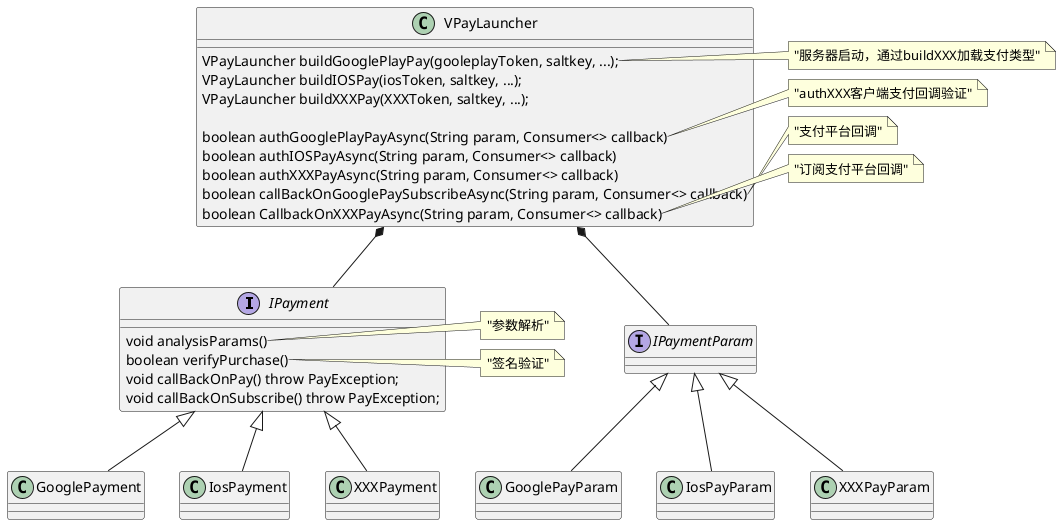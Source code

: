 @startuml

interface IPayment {
void analysisParams()
boolean verifyPurchase()
void callBackOnPay() throw PayException;
void callBackOnSubscribe() throw PayException;
}

class GooglePayment {
}

class IosPayment {
}

class VPayLauncher {

    VPayLauncher buildGooglePlayPay(gooleplayToken, saltkey, ...);
    VPayLauncher buildIOSPay(iosToken, saltkey, ...);
    VPayLauncher buildXXXPay(XXXToken, saltkey, ...);

    boolean authGooglePlayPayAsync(String param, Consumer<> callback)
    boolean authIOSPayAsync(String param, Consumer<> callback)
    boolean authXXXPayAsync(String param, Consumer<> callback)


    boolean callBackOnGooglePaySubscribeAsync(String param, Consumer<> callback)
    boolean CallbackOnXXXPayAsync(String param, Consumer<> callback)
}



interface IPaymentParam {
}

class GooglePayParam {
}
class IosPayParam {
}

IPayment <|-- IosPayment
IPayment <|-- GooglePayment
IPayment <|-- XXXPayment

VPayLauncher *-- IPayment
VPayLauncher *-- IPaymentParam

IPaymentParam <|-- GooglePayParam
IPaymentParam <|-- IosPayParam
IPaymentParam <|-- XXXPayParam

note right of VPayLauncher::buildGooglePlayPay
  "服务器启动，通过buildXXX加载支付类型"
end note

note right of VPayLauncher::authGooglePlayPay
  "authXXX客户端支付回调验证"
end note

note right of VPayLauncher::callBackOnGooglePaySubscribeAsync
  "支付平台回调"
end note


note right of VPayLauncher::CallbackOnXXXPayAsync
  "订阅支付平台回调"
end note

note left of IPayment::analysisParams
  "参数解析"
end note

note left of IPayment::verifyPurchase
  "签名验证"
end note


@enduml
